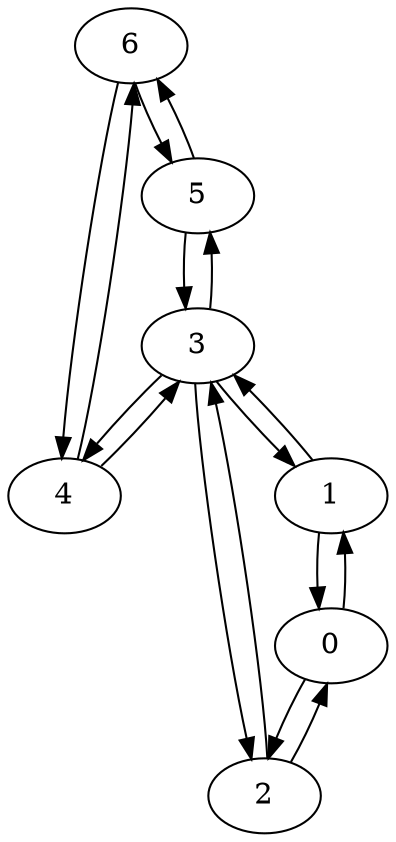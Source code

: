 digraph {
"6"[label="6"];
"5"[label="5"];
"4"[label="4"];
"3"[label="3"];
"2"[label="2"];
"1"[label="1"];
"0"[label="0"];
"0" -> "1";
"0" -> "2";
"1" -> "0";
"1" -> "3";
"2" -> "0";
"2" -> "3";
"3" -> "1";
"3" -> "2";
"3" -> "4";
"3" -> "5";
"4" -> "3";
"4" -> "6";
"5" -> "3";
"5" -> "6";
"6" -> "4";
"6" -> "5";
}